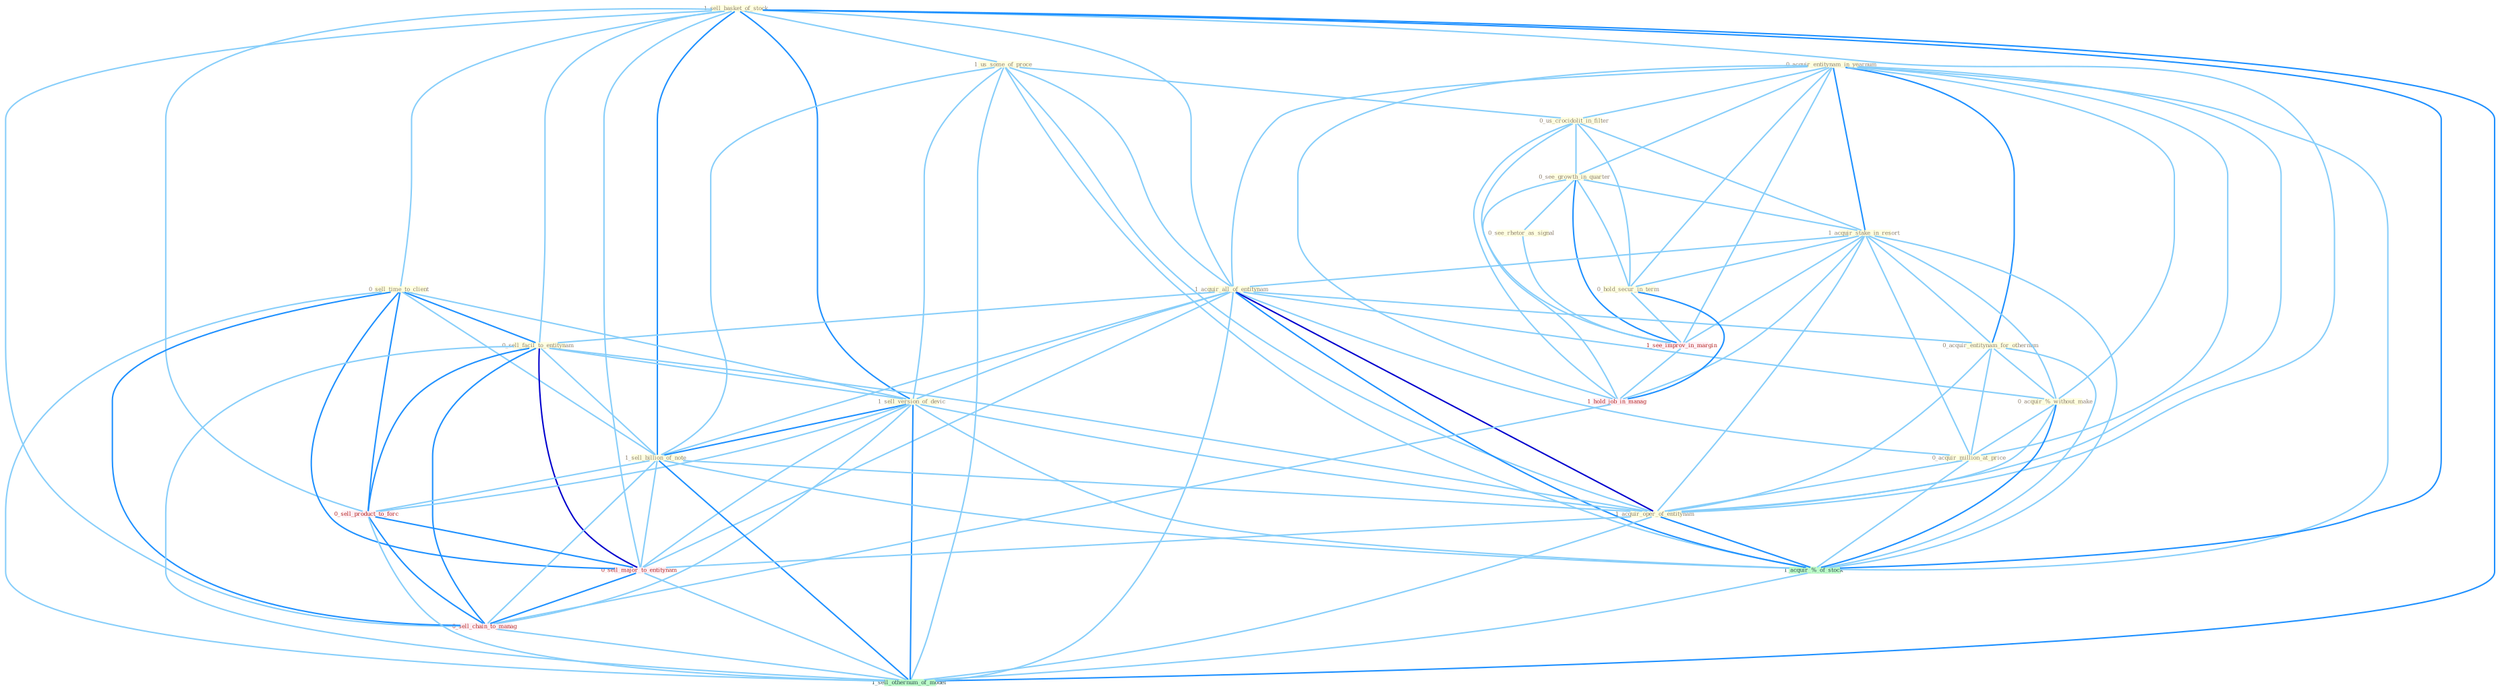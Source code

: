 Graph G{ 
    node
    [shape=polygon,style=filled,width=.5,height=.06,color="#BDFCC9",fixedsize=true,fontsize=4,
    fontcolor="#2f4f4f"];
    {node
    [color="#ffffe0", fontcolor="#8b7d6b"] "0_acquir_entitynam_in_yearnum " "1_sell_basket_of_stock " "1_us_some_of_proce " "0_us_crocidolit_in_filter " "0_see_growth_in_quarter " "0_sell_time_to_client " "1_acquir_stake_in_resort " "1_acquir_all_of_entitynam " "0_acquir_entitynam_for_othernum " "0_sell_facil_to_entitynam " "0_hold_secur_in_term " "0_acquir_%_without_make " "0_see_rhetor_as_signal " "1_sell_version_of_devic " "1_sell_billion_of_note " "0_acquir_million_at_price " "1_acquir_oper_of_entitynam "}
{node [color="#fff0f5", fontcolor="#b22222"] "1_see_improv_in_margin " "1_hold_job_in_manag " "0_sell_product_to_forc " "0_sell_major_to_entitynam " "0_sell_chain_to_manag "}
edge [color="#B0E2FF"];

	"0_acquir_entitynam_in_yearnum " -- "0_us_crocidolit_in_filter " [w="1", color="#87cefa" ];
	"0_acquir_entitynam_in_yearnum " -- "0_see_growth_in_quarter " [w="1", color="#87cefa" ];
	"0_acquir_entitynam_in_yearnum " -- "1_acquir_stake_in_resort " [w="2", color="#1e90ff" , len=0.8];
	"0_acquir_entitynam_in_yearnum " -- "1_acquir_all_of_entitynam " [w="1", color="#87cefa" ];
	"0_acquir_entitynam_in_yearnum " -- "0_acquir_entitynam_for_othernum " [w="2", color="#1e90ff" , len=0.8];
	"0_acquir_entitynam_in_yearnum " -- "0_hold_secur_in_term " [w="1", color="#87cefa" ];
	"0_acquir_entitynam_in_yearnum " -- "0_acquir_%_without_make " [w="1", color="#87cefa" ];
	"0_acquir_entitynam_in_yearnum " -- "0_acquir_million_at_price " [w="1", color="#87cefa" ];
	"0_acquir_entitynam_in_yearnum " -- "1_acquir_oper_of_entitynam " [w="1", color="#87cefa" ];
	"0_acquir_entitynam_in_yearnum " -- "1_see_improv_in_margin " [w="1", color="#87cefa" ];
	"0_acquir_entitynam_in_yearnum " -- "1_acquir_%_of_stock " [w="1", color="#87cefa" ];
	"0_acquir_entitynam_in_yearnum " -- "1_hold_job_in_manag " [w="1", color="#87cefa" ];
	"1_sell_basket_of_stock " -- "1_us_some_of_proce " [w="1", color="#87cefa" ];
	"1_sell_basket_of_stock " -- "0_sell_time_to_client " [w="1", color="#87cefa" ];
	"1_sell_basket_of_stock " -- "1_acquir_all_of_entitynam " [w="1", color="#87cefa" ];
	"1_sell_basket_of_stock " -- "0_sell_facil_to_entitynam " [w="1", color="#87cefa" ];
	"1_sell_basket_of_stock " -- "1_sell_version_of_devic " [w="2", color="#1e90ff" , len=0.8];
	"1_sell_basket_of_stock " -- "1_sell_billion_of_note " [w="2", color="#1e90ff" , len=0.8];
	"1_sell_basket_of_stock " -- "1_acquir_oper_of_entitynam " [w="1", color="#87cefa" ];
	"1_sell_basket_of_stock " -- "1_acquir_%_of_stock " [w="2", color="#1e90ff" , len=0.8];
	"1_sell_basket_of_stock " -- "0_sell_product_to_forc " [w="1", color="#87cefa" ];
	"1_sell_basket_of_stock " -- "0_sell_major_to_entitynam " [w="1", color="#87cefa" ];
	"1_sell_basket_of_stock " -- "0_sell_chain_to_manag " [w="1", color="#87cefa" ];
	"1_sell_basket_of_stock " -- "1_sell_othernum_of_model " [w="2", color="#1e90ff" , len=0.8];
	"1_us_some_of_proce " -- "0_us_crocidolit_in_filter " [w="1", color="#87cefa" ];
	"1_us_some_of_proce " -- "1_acquir_all_of_entitynam " [w="1", color="#87cefa" ];
	"1_us_some_of_proce " -- "1_sell_version_of_devic " [w="1", color="#87cefa" ];
	"1_us_some_of_proce " -- "1_sell_billion_of_note " [w="1", color="#87cefa" ];
	"1_us_some_of_proce " -- "1_acquir_oper_of_entitynam " [w="1", color="#87cefa" ];
	"1_us_some_of_proce " -- "1_acquir_%_of_stock " [w="1", color="#87cefa" ];
	"1_us_some_of_proce " -- "1_sell_othernum_of_model " [w="1", color="#87cefa" ];
	"0_us_crocidolit_in_filter " -- "0_see_growth_in_quarter " [w="1", color="#87cefa" ];
	"0_us_crocidolit_in_filter " -- "1_acquir_stake_in_resort " [w="1", color="#87cefa" ];
	"0_us_crocidolit_in_filter " -- "0_hold_secur_in_term " [w="1", color="#87cefa" ];
	"0_us_crocidolit_in_filter " -- "1_see_improv_in_margin " [w="1", color="#87cefa" ];
	"0_us_crocidolit_in_filter " -- "1_hold_job_in_manag " [w="1", color="#87cefa" ];
	"0_see_growth_in_quarter " -- "1_acquir_stake_in_resort " [w="1", color="#87cefa" ];
	"0_see_growth_in_quarter " -- "0_hold_secur_in_term " [w="1", color="#87cefa" ];
	"0_see_growth_in_quarter " -- "0_see_rhetor_as_signal " [w="1", color="#87cefa" ];
	"0_see_growth_in_quarter " -- "1_see_improv_in_margin " [w="2", color="#1e90ff" , len=0.8];
	"0_see_growth_in_quarter " -- "1_hold_job_in_manag " [w="1", color="#87cefa" ];
	"0_sell_time_to_client " -- "0_sell_facil_to_entitynam " [w="2", color="#1e90ff" , len=0.8];
	"0_sell_time_to_client " -- "1_sell_version_of_devic " [w="1", color="#87cefa" ];
	"0_sell_time_to_client " -- "1_sell_billion_of_note " [w="1", color="#87cefa" ];
	"0_sell_time_to_client " -- "0_sell_product_to_forc " [w="2", color="#1e90ff" , len=0.8];
	"0_sell_time_to_client " -- "0_sell_major_to_entitynam " [w="2", color="#1e90ff" , len=0.8];
	"0_sell_time_to_client " -- "0_sell_chain_to_manag " [w="2", color="#1e90ff" , len=0.8];
	"0_sell_time_to_client " -- "1_sell_othernum_of_model " [w="1", color="#87cefa" ];
	"1_acquir_stake_in_resort " -- "1_acquir_all_of_entitynam " [w="1", color="#87cefa" ];
	"1_acquir_stake_in_resort " -- "0_acquir_entitynam_for_othernum " [w="1", color="#87cefa" ];
	"1_acquir_stake_in_resort " -- "0_hold_secur_in_term " [w="1", color="#87cefa" ];
	"1_acquir_stake_in_resort " -- "0_acquir_%_without_make " [w="1", color="#87cefa" ];
	"1_acquir_stake_in_resort " -- "0_acquir_million_at_price " [w="1", color="#87cefa" ];
	"1_acquir_stake_in_resort " -- "1_acquir_oper_of_entitynam " [w="1", color="#87cefa" ];
	"1_acquir_stake_in_resort " -- "1_see_improv_in_margin " [w="1", color="#87cefa" ];
	"1_acquir_stake_in_resort " -- "1_acquir_%_of_stock " [w="1", color="#87cefa" ];
	"1_acquir_stake_in_resort " -- "1_hold_job_in_manag " [w="1", color="#87cefa" ];
	"1_acquir_all_of_entitynam " -- "0_acquir_entitynam_for_othernum " [w="1", color="#87cefa" ];
	"1_acquir_all_of_entitynam " -- "0_sell_facil_to_entitynam " [w="1", color="#87cefa" ];
	"1_acquir_all_of_entitynam " -- "0_acquir_%_without_make " [w="1", color="#87cefa" ];
	"1_acquir_all_of_entitynam " -- "1_sell_version_of_devic " [w="1", color="#87cefa" ];
	"1_acquir_all_of_entitynam " -- "1_sell_billion_of_note " [w="1", color="#87cefa" ];
	"1_acquir_all_of_entitynam " -- "0_acquir_million_at_price " [w="1", color="#87cefa" ];
	"1_acquir_all_of_entitynam " -- "1_acquir_oper_of_entitynam " [w="3", color="#0000cd" , len=0.6];
	"1_acquir_all_of_entitynam " -- "1_acquir_%_of_stock " [w="2", color="#1e90ff" , len=0.8];
	"1_acquir_all_of_entitynam " -- "0_sell_major_to_entitynam " [w="1", color="#87cefa" ];
	"1_acquir_all_of_entitynam " -- "1_sell_othernum_of_model " [w="1", color="#87cefa" ];
	"0_acquir_entitynam_for_othernum " -- "0_acquir_%_without_make " [w="1", color="#87cefa" ];
	"0_acquir_entitynam_for_othernum " -- "0_acquir_million_at_price " [w="1", color="#87cefa" ];
	"0_acquir_entitynam_for_othernum " -- "1_acquir_oper_of_entitynam " [w="1", color="#87cefa" ];
	"0_acquir_entitynam_for_othernum " -- "1_acquir_%_of_stock " [w="1", color="#87cefa" ];
	"0_sell_facil_to_entitynam " -- "1_sell_version_of_devic " [w="1", color="#87cefa" ];
	"0_sell_facil_to_entitynam " -- "1_sell_billion_of_note " [w="1", color="#87cefa" ];
	"0_sell_facil_to_entitynam " -- "1_acquir_oper_of_entitynam " [w="1", color="#87cefa" ];
	"0_sell_facil_to_entitynam " -- "0_sell_product_to_forc " [w="2", color="#1e90ff" , len=0.8];
	"0_sell_facil_to_entitynam " -- "0_sell_major_to_entitynam " [w="3", color="#0000cd" , len=0.6];
	"0_sell_facil_to_entitynam " -- "0_sell_chain_to_manag " [w="2", color="#1e90ff" , len=0.8];
	"0_sell_facil_to_entitynam " -- "1_sell_othernum_of_model " [w="1", color="#87cefa" ];
	"0_hold_secur_in_term " -- "1_see_improv_in_margin " [w="1", color="#87cefa" ];
	"0_hold_secur_in_term " -- "1_hold_job_in_manag " [w="2", color="#1e90ff" , len=0.8];
	"0_acquir_%_without_make " -- "0_acquir_million_at_price " [w="1", color="#87cefa" ];
	"0_acquir_%_without_make " -- "1_acquir_oper_of_entitynam " [w="1", color="#87cefa" ];
	"0_acquir_%_without_make " -- "1_acquir_%_of_stock " [w="2", color="#1e90ff" , len=0.8];
	"0_see_rhetor_as_signal " -- "1_see_improv_in_margin " [w="1", color="#87cefa" ];
	"1_sell_version_of_devic " -- "1_sell_billion_of_note " [w="2", color="#1e90ff" , len=0.8];
	"1_sell_version_of_devic " -- "1_acquir_oper_of_entitynam " [w="1", color="#87cefa" ];
	"1_sell_version_of_devic " -- "1_acquir_%_of_stock " [w="1", color="#87cefa" ];
	"1_sell_version_of_devic " -- "0_sell_product_to_forc " [w="1", color="#87cefa" ];
	"1_sell_version_of_devic " -- "0_sell_major_to_entitynam " [w="1", color="#87cefa" ];
	"1_sell_version_of_devic " -- "0_sell_chain_to_manag " [w="1", color="#87cefa" ];
	"1_sell_version_of_devic " -- "1_sell_othernum_of_model " [w="2", color="#1e90ff" , len=0.8];
	"1_sell_billion_of_note " -- "1_acquir_oper_of_entitynam " [w="1", color="#87cefa" ];
	"1_sell_billion_of_note " -- "1_acquir_%_of_stock " [w="1", color="#87cefa" ];
	"1_sell_billion_of_note " -- "0_sell_product_to_forc " [w="1", color="#87cefa" ];
	"1_sell_billion_of_note " -- "0_sell_major_to_entitynam " [w="1", color="#87cefa" ];
	"1_sell_billion_of_note " -- "0_sell_chain_to_manag " [w="1", color="#87cefa" ];
	"1_sell_billion_of_note " -- "1_sell_othernum_of_model " [w="2", color="#1e90ff" , len=0.8];
	"0_acquir_million_at_price " -- "1_acquir_oper_of_entitynam " [w="1", color="#87cefa" ];
	"0_acquir_million_at_price " -- "1_acquir_%_of_stock " [w="1", color="#87cefa" ];
	"1_acquir_oper_of_entitynam " -- "1_acquir_%_of_stock " [w="2", color="#1e90ff" , len=0.8];
	"1_acquir_oper_of_entitynam " -- "0_sell_major_to_entitynam " [w="1", color="#87cefa" ];
	"1_acquir_oper_of_entitynam " -- "1_sell_othernum_of_model " [w="1", color="#87cefa" ];
	"1_see_improv_in_margin " -- "1_hold_job_in_manag " [w="1", color="#87cefa" ];
	"1_acquir_%_of_stock " -- "1_sell_othernum_of_model " [w="1", color="#87cefa" ];
	"1_hold_job_in_manag " -- "0_sell_chain_to_manag " [w="1", color="#87cefa" ];
	"0_sell_product_to_forc " -- "0_sell_major_to_entitynam " [w="2", color="#1e90ff" , len=0.8];
	"0_sell_product_to_forc " -- "0_sell_chain_to_manag " [w="2", color="#1e90ff" , len=0.8];
	"0_sell_product_to_forc " -- "1_sell_othernum_of_model " [w="1", color="#87cefa" ];
	"0_sell_major_to_entitynam " -- "0_sell_chain_to_manag " [w="2", color="#1e90ff" , len=0.8];
	"0_sell_major_to_entitynam " -- "1_sell_othernum_of_model " [w="1", color="#87cefa" ];
	"0_sell_chain_to_manag " -- "1_sell_othernum_of_model " [w="1", color="#87cefa" ];
}